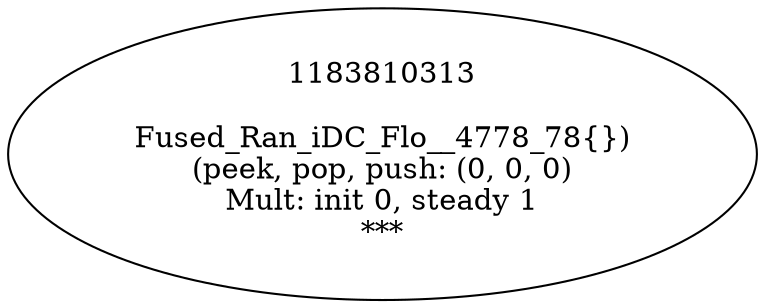 digraph Flattend {
size = "8, 10.5";
1183810313 [ label="1183810313\n\nFused_Ran_iDC_Flo__4778_78{})\n(peek, pop, push: (0, 0, 0)\nMult: init 0, steady 1\n *** " ];
}

